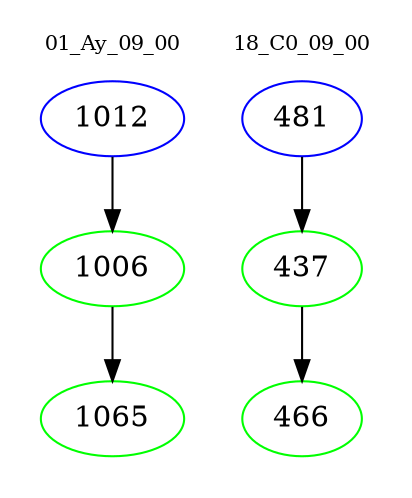 digraph{
subgraph cluster_0 {
color = white
label = "01_Ay_09_00";
fontsize=10;
T0_1012 [label="1012", color="blue"]
T0_1012 -> T0_1006 [color="black"]
T0_1006 [label="1006", color="green"]
T0_1006 -> T0_1065 [color="black"]
T0_1065 [label="1065", color="green"]
}
subgraph cluster_1 {
color = white
label = "18_C0_09_00";
fontsize=10;
T1_481 [label="481", color="blue"]
T1_481 -> T1_437 [color="black"]
T1_437 [label="437", color="green"]
T1_437 -> T1_466 [color="black"]
T1_466 [label="466", color="green"]
}
}
